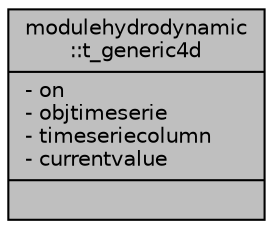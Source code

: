 digraph "modulehydrodynamic::t_generic4d"
{
 // LATEX_PDF_SIZE
  edge [fontname="Helvetica",fontsize="10",labelfontname="Helvetica",labelfontsize="10"];
  node [fontname="Helvetica",fontsize="10",shape=record];
  Node1 [label="{modulehydrodynamic\l::t_generic4d\n|- on\l- objtimeserie\l- timeseriecolumn\l- currentvalue\l|}",height=0.2,width=0.4,color="black", fillcolor="grey75", style="filled", fontcolor="black",tooltip=" "];
}
